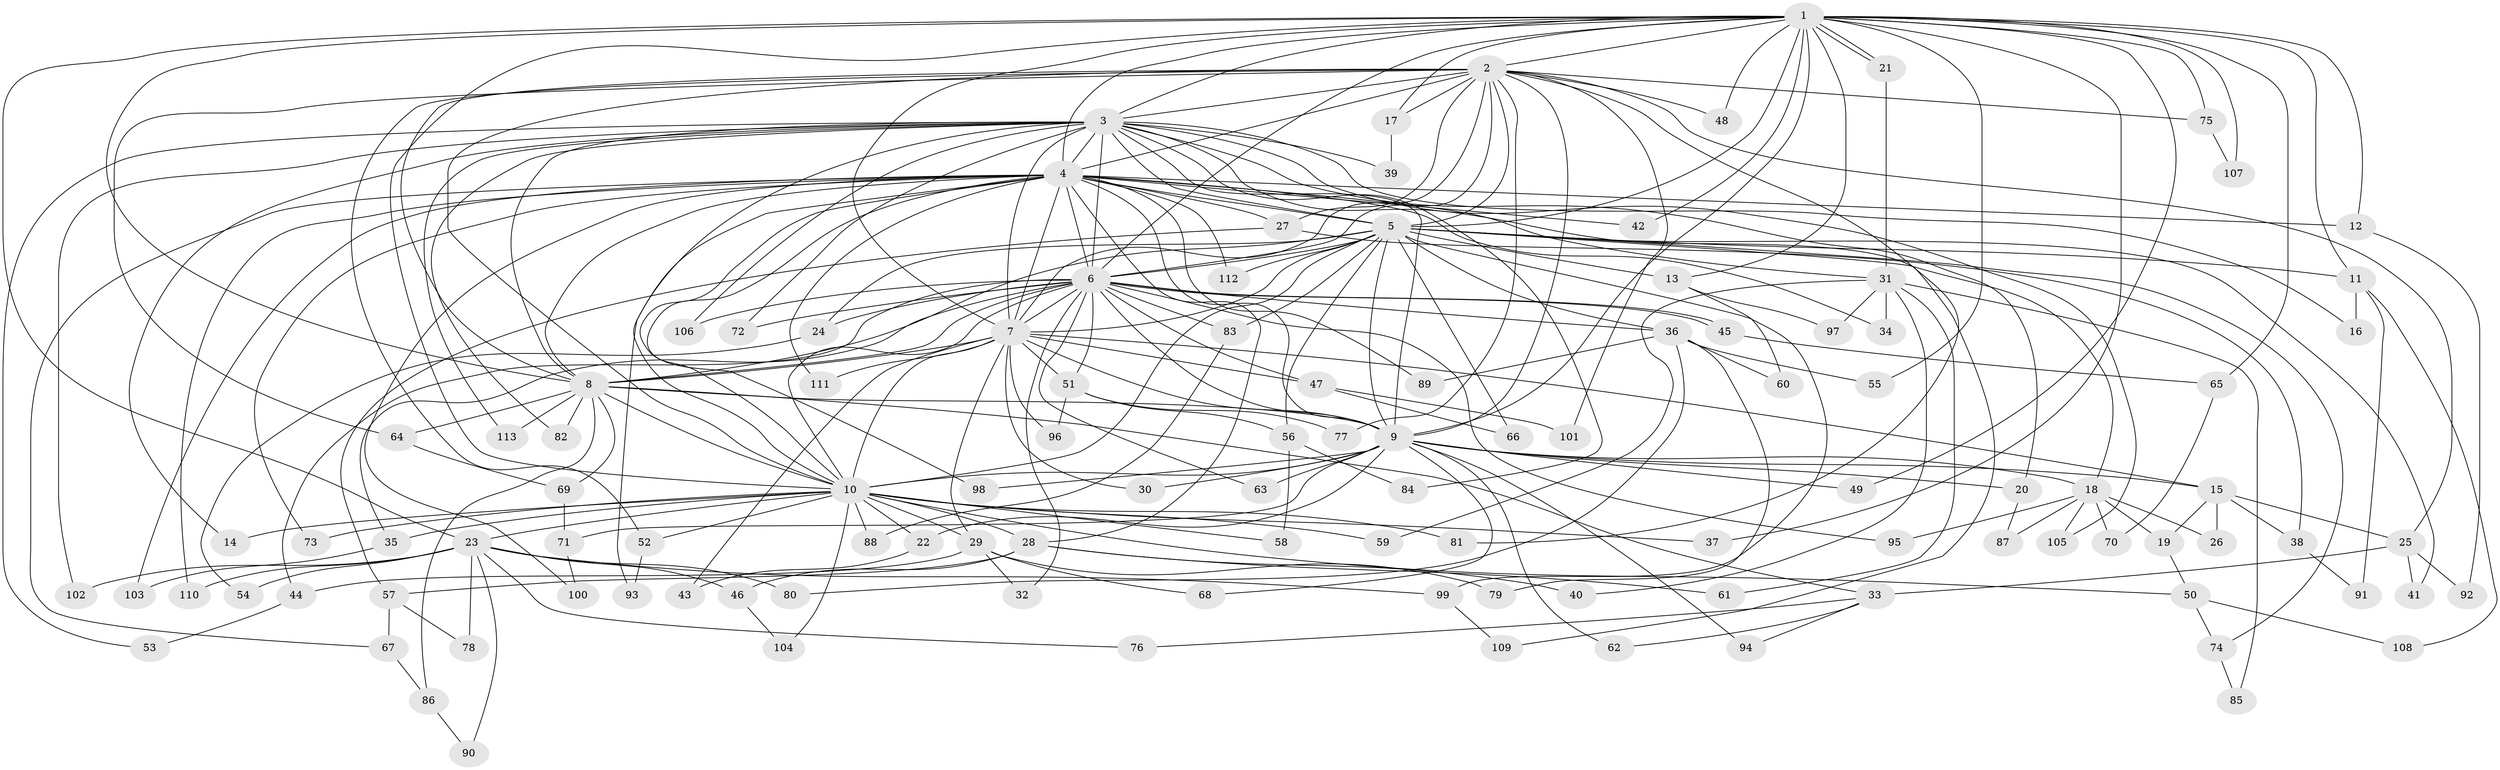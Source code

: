// coarse degree distribution, {6: 0.14705882352941177, 17: 0.058823529411764705, 14: 0.029411764705882353, 2: 0.14705882352941177, 5: 0.17647058823529413, 15: 0.08823529411764706, 3: 0.11764705882352941, 7: 0.029411764705882353, 4: 0.08823529411764706, 11: 0.058823529411764705, 16: 0.029411764705882353, 18: 0.029411764705882353}
// Generated by graph-tools (version 1.1) at 2025/36/03/04/25 23:36:31]
// undirected, 113 vertices, 251 edges
graph export_dot {
  node [color=gray90,style=filled];
  1;
  2;
  3;
  4;
  5;
  6;
  7;
  8;
  9;
  10;
  11;
  12;
  13;
  14;
  15;
  16;
  17;
  18;
  19;
  20;
  21;
  22;
  23;
  24;
  25;
  26;
  27;
  28;
  29;
  30;
  31;
  32;
  33;
  34;
  35;
  36;
  37;
  38;
  39;
  40;
  41;
  42;
  43;
  44;
  45;
  46;
  47;
  48;
  49;
  50;
  51;
  52;
  53;
  54;
  55;
  56;
  57;
  58;
  59;
  60;
  61;
  62;
  63;
  64;
  65;
  66;
  67;
  68;
  69;
  70;
  71;
  72;
  73;
  74;
  75;
  76;
  77;
  78;
  79;
  80;
  81;
  82;
  83;
  84;
  85;
  86;
  87;
  88;
  89;
  90;
  91;
  92;
  93;
  94;
  95;
  96;
  97;
  98;
  99;
  100;
  101;
  102;
  103;
  104;
  105;
  106;
  107;
  108;
  109;
  110;
  111;
  112;
  113;
  1 -- 2;
  1 -- 3;
  1 -- 4;
  1 -- 5;
  1 -- 6;
  1 -- 7;
  1 -- 8;
  1 -- 9;
  1 -- 10;
  1 -- 11;
  1 -- 12;
  1 -- 13;
  1 -- 17;
  1 -- 21;
  1 -- 21;
  1 -- 23;
  1 -- 37;
  1 -- 42;
  1 -- 48;
  1 -- 49;
  1 -- 55;
  1 -- 65;
  1 -- 75;
  1 -- 107;
  2 -- 3;
  2 -- 4;
  2 -- 5;
  2 -- 6;
  2 -- 7;
  2 -- 8;
  2 -- 9;
  2 -- 10;
  2 -- 17;
  2 -- 25;
  2 -- 27;
  2 -- 48;
  2 -- 52;
  2 -- 64;
  2 -- 75;
  2 -- 77;
  2 -- 81;
  2 -- 101;
  3 -- 4;
  3 -- 5;
  3 -- 6;
  3 -- 7;
  3 -- 8;
  3 -- 9;
  3 -- 10;
  3 -- 14;
  3 -- 16;
  3 -- 20;
  3 -- 39;
  3 -- 53;
  3 -- 72;
  3 -- 82;
  3 -- 84;
  3 -- 102;
  3 -- 105;
  3 -- 106;
  3 -- 109;
  3 -- 113;
  4 -- 5;
  4 -- 6;
  4 -- 7;
  4 -- 8;
  4 -- 9;
  4 -- 10;
  4 -- 12;
  4 -- 27;
  4 -- 28;
  4 -- 31;
  4 -- 34;
  4 -- 42;
  4 -- 67;
  4 -- 73;
  4 -- 89;
  4 -- 93;
  4 -- 98;
  4 -- 100;
  4 -- 103;
  4 -- 110;
  4 -- 111;
  4 -- 112;
  5 -- 6;
  5 -- 7;
  5 -- 8;
  5 -- 9;
  5 -- 10;
  5 -- 11;
  5 -- 13;
  5 -- 18;
  5 -- 24;
  5 -- 36;
  5 -- 41;
  5 -- 56;
  5 -- 66;
  5 -- 74;
  5 -- 83;
  5 -- 99;
  5 -- 112;
  6 -- 7;
  6 -- 8;
  6 -- 9;
  6 -- 10;
  6 -- 24;
  6 -- 32;
  6 -- 35;
  6 -- 36;
  6 -- 44;
  6 -- 45;
  6 -- 45;
  6 -- 47;
  6 -- 51;
  6 -- 63;
  6 -- 72;
  6 -- 83;
  6 -- 95;
  6 -- 106;
  7 -- 8;
  7 -- 9;
  7 -- 10;
  7 -- 15;
  7 -- 29;
  7 -- 30;
  7 -- 43;
  7 -- 47;
  7 -- 51;
  7 -- 96;
  7 -- 111;
  8 -- 9;
  8 -- 10;
  8 -- 33;
  8 -- 64;
  8 -- 69;
  8 -- 82;
  8 -- 86;
  8 -- 113;
  9 -- 10;
  9 -- 15;
  9 -- 18;
  9 -- 20;
  9 -- 22;
  9 -- 30;
  9 -- 49;
  9 -- 62;
  9 -- 63;
  9 -- 68;
  9 -- 71;
  9 -- 94;
  9 -- 98;
  10 -- 14;
  10 -- 22;
  10 -- 23;
  10 -- 28;
  10 -- 29;
  10 -- 35;
  10 -- 37;
  10 -- 50;
  10 -- 52;
  10 -- 58;
  10 -- 59;
  10 -- 73;
  10 -- 81;
  10 -- 88;
  10 -- 104;
  11 -- 16;
  11 -- 91;
  11 -- 108;
  12 -- 92;
  13 -- 60;
  13 -- 97;
  15 -- 19;
  15 -- 25;
  15 -- 26;
  15 -- 38;
  17 -- 39;
  18 -- 19;
  18 -- 26;
  18 -- 70;
  18 -- 87;
  18 -- 95;
  18 -- 105;
  19 -- 50;
  20 -- 87;
  21 -- 31;
  22 -- 43;
  23 -- 46;
  23 -- 54;
  23 -- 76;
  23 -- 78;
  23 -- 80;
  23 -- 90;
  23 -- 99;
  23 -- 102;
  23 -- 110;
  24 -- 54;
  25 -- 33;
  25 -- 41;
  25 -- 92;
  27 -- 38;
  27 -- 57;
  28 -- 40;
  28 -- 46;
  28 -- 57;
  28 -- 61;
  29 -- 32;
  29 -- 44;
  29 -- 68;
  29 -- 79;
  31 -- 34;
  31 -- 40;
  31 -- 59;
  31 -- 61;
  31 -- 85;
  31 -- 97;
  33 -- 62;
  33 -- 76;
  33 -- 94;
  35 -- 103;
  36 -- 55;
  36 -- 60;
  36 -- 79;
  36 -- 80;
  36 -- 89;
  38 -- 91;
  44 -- 53;
  45 -- 65;
  46 -- 104;
  47 -- 66;
  47 -- 101;
  50 -- 74;
  50 -- 108;
  51 -- 56;
  51 -- 77;
  51 -- 96;
  52 -- 93;
  56 -- 58;
  56 -- 84;
  57 -- 67;
  57 -- 78;
  64 -- 69;
  65 -- 70;
  67 -- 86;
  69 -- 71;
  71 -- 100;
  74 -- 85;
  75 -- 107;
  83 -- 88;
  86 -- 90;
  99 -- 109;
}
